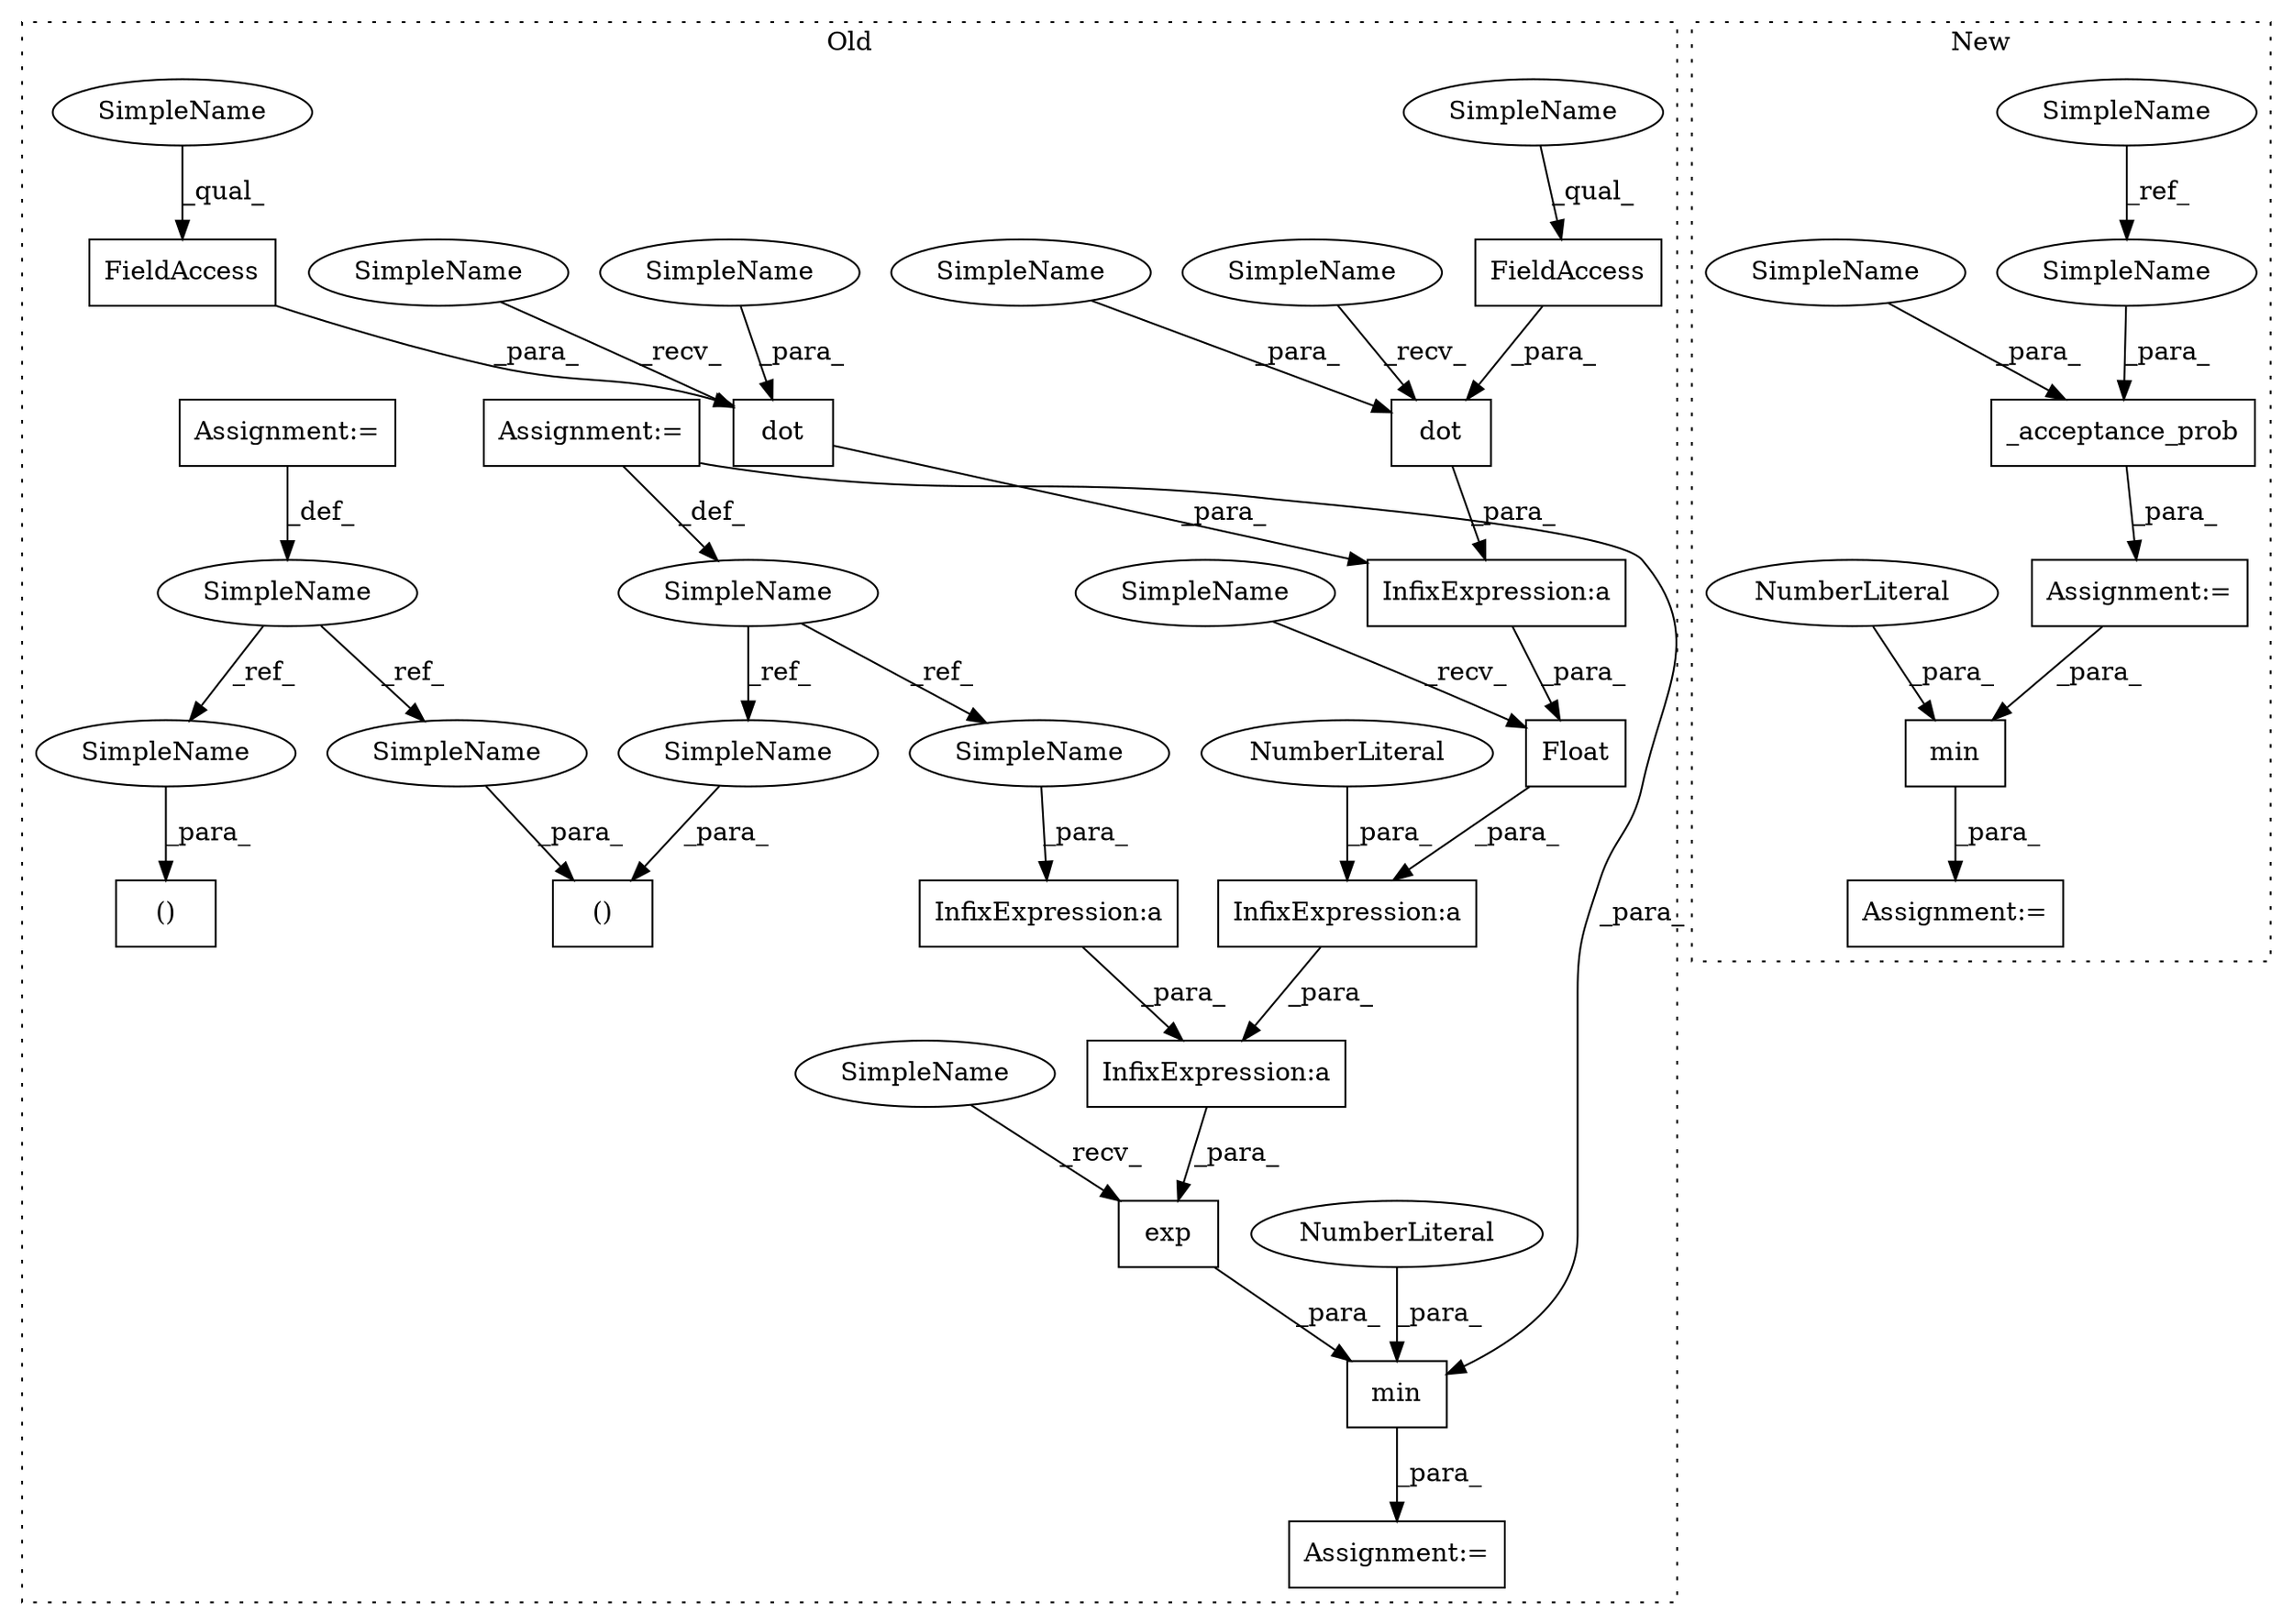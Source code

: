 digraph G {
subgraph cluster0 {
1 [label="exp" a="32" s="6015,6135" l="4,1" shape="box"];
4 [label="InfixExpression:a" a="27" s="6038" l="3" shape="box"];
5 [label="InfixExpression:a" a="27" s="6027" l="3" shape="box"];
6 [label="InfixExpression:a" a="27" s="6098" l="3" shape="box"];
8 [label="Assignment:=" a="7" s="4678" l="7" shape="box"];
9 [label="()" a="106" s="5792" l="21" shape="box"];
10 [label="InfixExpression:a" a="27" s="6045" l="3" shape="box"];
11 [label="Float" a="32" s="6054,6133" l="6,1" shape="box"];
12 [label="NumberLiteral" a="34" s="6042" l="3" shape="ellipse"];
14 [label="min" a="32" s="6003,6136" l="4,1" shape="box"];
15 [label="NumberLiteral" a="34" s="6007" l="1" shape="ellipse"];
16 [label="SimpleName" a="42" s="4728" l="1" shape="ellipse"];
17 [label="()" a="106" s="5899" l="21" shape="box"];
18 [label="dot" a="32" s="6107,6132" l="4,1" shape="box"];
19 [label="FieldAccess" a="22" s="6111" l="11" shape="box"];
20 [label="dot" a="32" s="6066,6097" l="4,1" shape="box"];
21 [label="FieldAccess" a="22" s="6070" l="14" shape="box"];
22 [label="SimpleName" a="42" s="4678" l="7" shape="ellipse"];
23 [label="Assignment:=" a="7" s="4728" l="1" shape="box"];
24 [label="Assignment:=" a="7" s="6002" l="1" shape="box"];
27 [label="SimpleName" a="42" s="5806" l="7" shape="ellipse"];
28 [label="SimpleName" a="42" s="6020" l="7" shape="ellipse"];
29 [label="SimpleName" a="42" s="5792" l="1" shape="ellipse"];
30 [label="SimpleName" a="42" s="5899" l="1" shape="ellipse"];
32 [label="SimpleName" a="42" s="6070" l="12" shape="ellipse"];
33 [label="SimpleName" a="42" s="6085" l="12" shape="ellipse"];
34 [label="SimpleName" a="42" s="6123" l="9" shape="ellipse"];
35 [label="SimpleName" a="42" s="6111" l="9" shape="ellipse"];
37 [label="SimpleName" a="42" s="6060" l="5" shape="ellipse"];
38 [label="SimpleName" a="42" s="6009" l="5" shape="ellipse"];
39 [label="SimpleName" a="42" s="6048" l="5" shape="ellipse"];
40 [label="SimpleName" a="42" s="6101" l="5" shape="ellipse"];
label = "Old";
style="dotted";
}
subgraph cluster1 {
2 [label="min" a="32" s="5523,5544" l="4,1" shape="box"];
3 [label="Assignment:=" a="7" s="5522" l="1" shape="box"];
7 [label="Assignment:=" a="7" s="5431" l="1" shape="box"];
13 [label="NumberLiteral" a="34" s="5527" l="1" shape="ellipse"];
25 [label="_acceptance_prob" a="32" s="5437,5508" l="17,1" shape="box"];
26 [label="SimpleName" a="42" s="4916" l="9" shape="ellipse"];
31 [label="SimpleName" a="42" s="5486" l="9" shape="ellipse"];
36 [label="SimpleName" a="42" s="5496" l="12" shape="ellipse"];
label = "New";
style="dotted";
}
1 -> 14 [label="_para_"];
2 -> 3 [label="_para_"];
4 -> 1 [label="_para_"];
5 -> 4 [label="_para_"];
6 -> 11 [label="_para_"];
7 -> 2 [label="_para_"];
8 -> 22 [label="_def_"];
8 -> 14 [label="_para_"];
10 -> 4 [label="_para_"];
11 -> 10 [label="_para_"];
12 -> 10 [label="_para_"];
13 -> 2 [label="_para_"];
14 -> 24 [label="_para_"];
15 -> 14 [label="_para_"];
16 -> 30 [label="_ref_"];
16 -> 29 [label="_ref_"];
18 -> 6 [label="_para_"];
19 -> 18 [label="_para_"];
20 -> 6 [label="_para_"];
21 -> 20 [label="_para_"];
22 -> 27 [label="_ref_"];
22 -> 28 [label="_ref_"];
23 -> 16 [label="_def_"];
25 -> 7 [label="_para_"];
26 -> 31 [label="_ref_"];
27 -> 9 [label="_para_"];
28 -> 5 [label="_para_"];
29 -> 9 [label="_para_"];
30 -> 17 [label="_para_"];
31 -> 25 [label="_para_"];
32 -> 21 [label="_qual_"];
33 -> 20 [label="_para_"];
34 -> 18 [label="_para_"];
35 -> 19 [label="_qual_"];
36 -> 25 [label="_para_"];
37 -> 20 [label="_recv_"];
38 -> 1 [label="_recv_"];
39 -> 11 [label="_recv_"];
40 -> 18 [label="_recv_"];
}